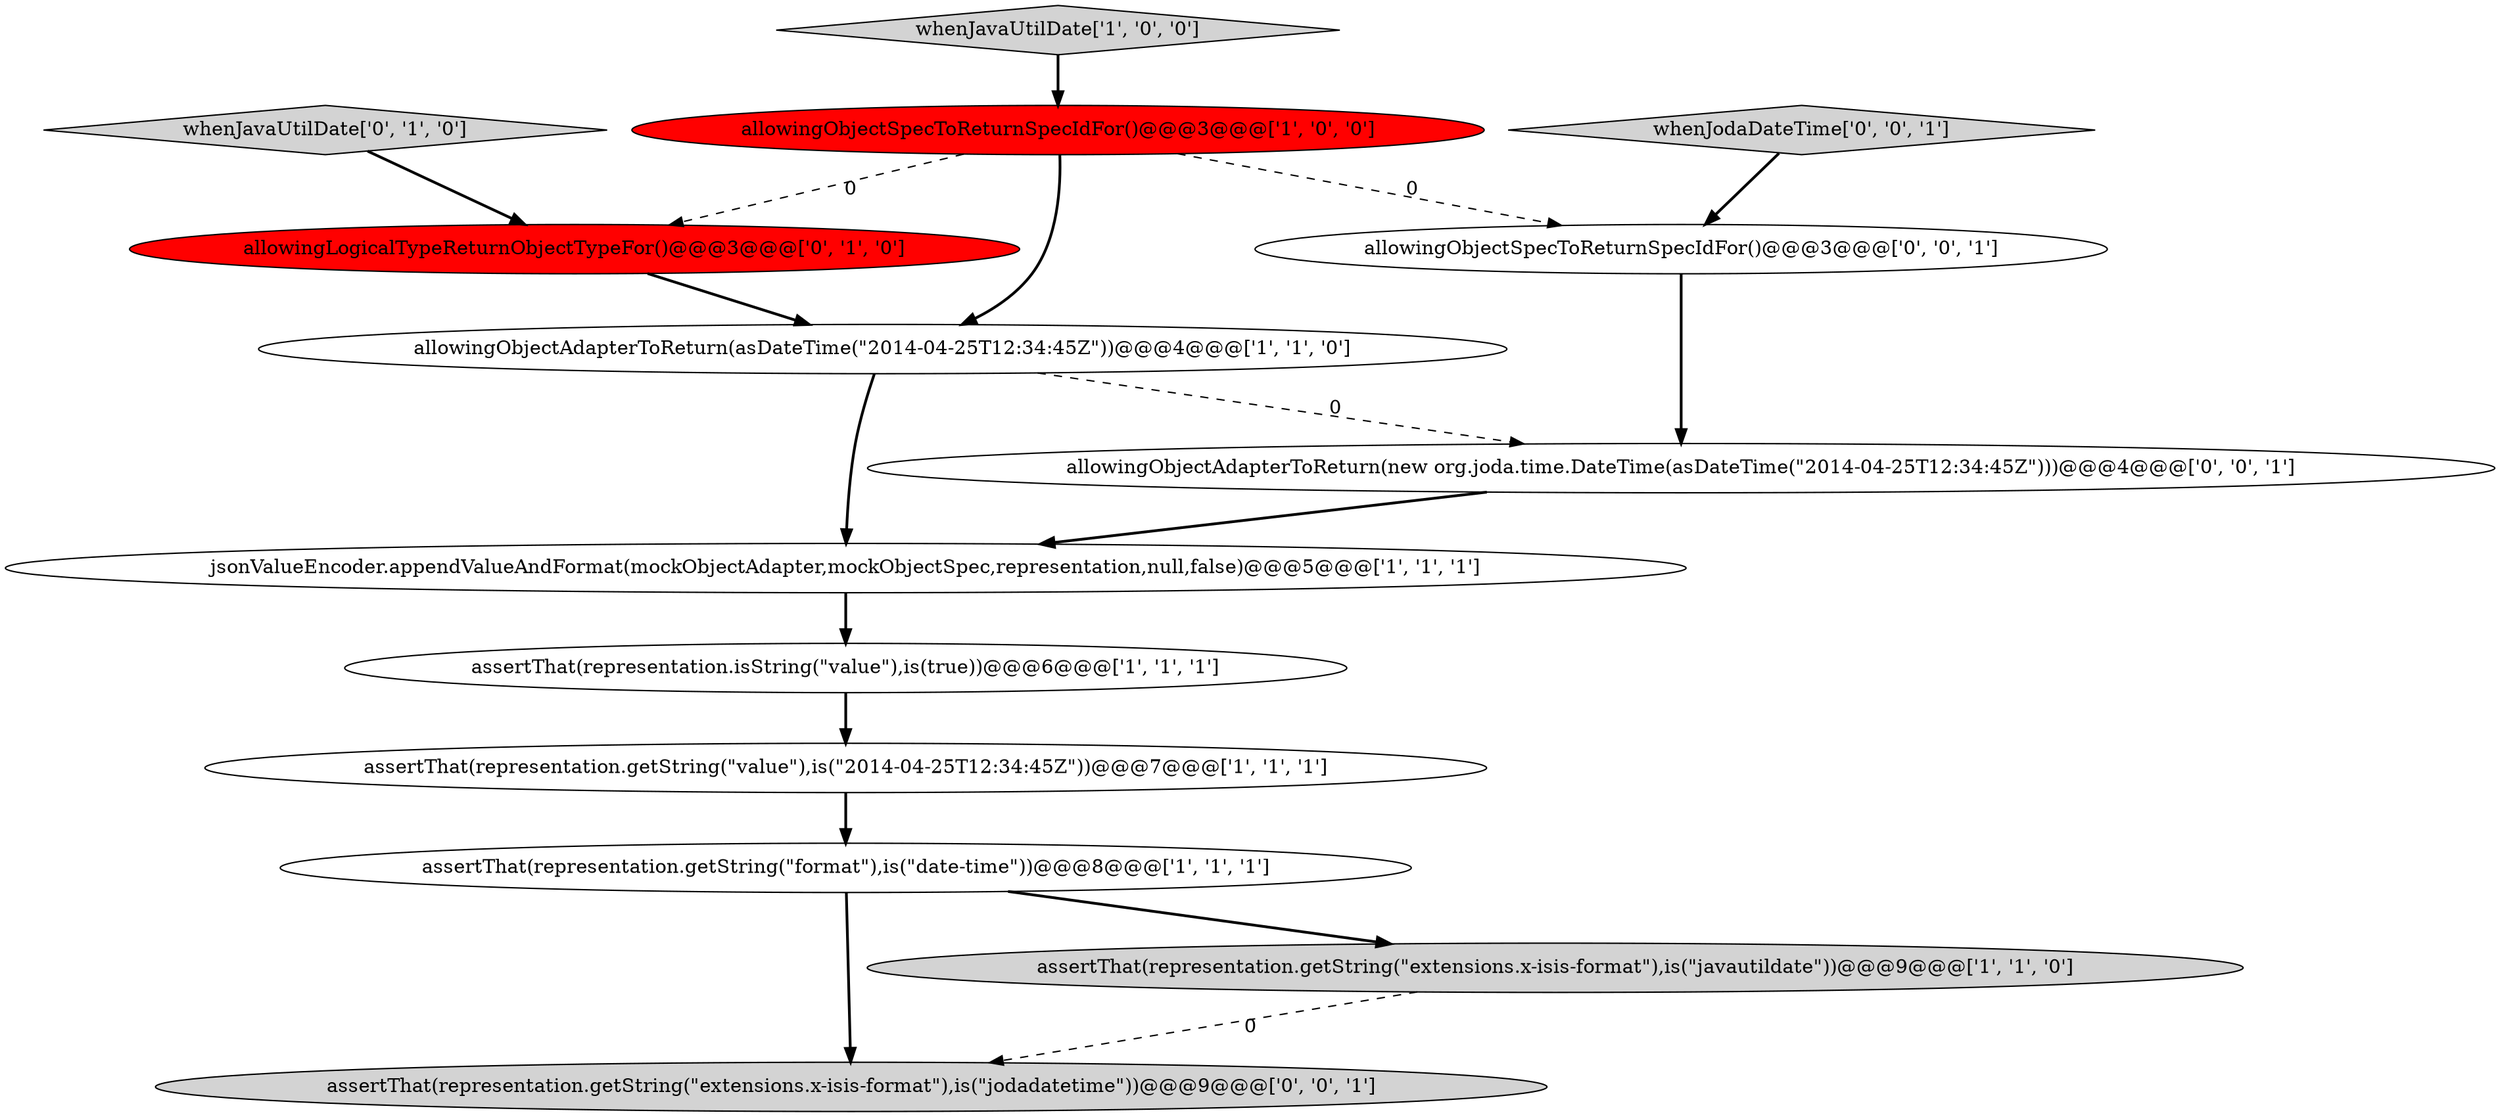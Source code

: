 digraph {
0 [style = filled, label = "whenJavaUtilDate['1', '0', '0']", fillcolor = lightgray, shape = diamond image = "AAA0AAABBB1BBB"];
2 [style = filled, label = "assertThat(representation.getString(\"format\"),is(\"date-time\"))@@@8@@@['1', '1', '1']", fillcolor = white, shape = ellipse image = "AAA0AAABBB1BBB"];
3 [style = filled, label = "jsonValueEncoder.appendValueAndFormat(mockObjectAdapter,mockObjectSpec,representation,null,false)@@@5@@@['1', '1', '1']", fillcolor = white, shape = ellipse image = "AAA0AAABBB1BBB"];
4 [style = filled, label = "assertThat(representation.getString(\"extensions.x-isis-format\"),is(\"javautildate\"))@@@9@@@['1', '1', '0']", fillcolor = lightgray, shape = ellipse image = "AAA0AAABBB1BBB"];
5 [style = filled, label = "allowingObjectAdapterToReturn(asDateTime(\"2014-04-25T12:34:45Z\"))@@@4@@@['1', '1', '0']", fillcolor = white, shape = ellipse image = "AAA0AAABBB1BBB"];
8 [style = filled, label = "allowingLogicalTypeReturnObjectTypeFor()@@@3@@@['0', '1', '0']", fillcolor = red, shape = ellipse image = "AAA1AAABBB2BBB"];
1 [style = filled, label = "allowingObjectSpecToReturnSpecIdFor()@@@3@@@['1', '0', '0']", fillcolor = red, shape = ellipse image = "AAA1AAABBB1BBB"];
12 [style = filled, label = "assertThat(representation.getString(\"extensions.x-isis-format\"),is(\"jodadatetime\"))@@@9@@@['0', '0', '1']", fillcolor = lightgray, shape = ellipse image = "AAA0AAABBB3BBB"];
10 [style = filled, label = "allowingObjectSpecToReturnSpecIdFor()@@@3@@@['0', '0', '1']", fillcolor = white, shape = ellipse image = "AAA0AAABBB3BBB"];
6 [style = filled, label = "assertThat(representation.getString(\"value\"),is(\"2014-04-25T12:34:45Z\"))@@@7@@@['1', '1', '1']", fillcolor = white, shape = ellipse image = "AAA0AAABBB1BBB"];
11 [style = filled, label = "whenJodaDateTime['0', '0', '1']", fillcolor = lightgray, shape = diamond image = "AAA0AAABBB3BBB"];
7 [style = filled, label = "assertThat(representation.isString(\"value\"),is(true))@@@6@@@['1', '1', '1']", fillcolor = white, shape = ellipse image = "AAA0AAABBB1BBB"];
9 [style = filled, label = "whenJavaUtilDate['0', '1', '0']", fillcolor = lightgray, shape = diamond image = "AAA0AAABBB2BBB"];
13 [style = filled, label = "allowingObjectAdapterToReturn(new org.joda.time.DateTime(asDateTime(\"2014-04-25T12:34:45Z\")))@@@4@@@['0', '0', '1']", fillcolor = white, shape = ellipse image = "AAA0AAABBB3BBB"];
1->5 [style = bold, label=""];
5->3 [style = bold, label=""];
5->13 [style = dashed, label="0"];
1->8 [style = dashed, label="0"];
1->10 [style = dashed, label="0"];
8->5 [style = bold, label=""];
10->13 [style = bold, label=""];
3->7 [style = bold, label=""];
9->8 [style = bold, label=""];
13->3 [style = bold, label=""];
2->4 [style = bold, label=""];
11->10 [style = bold, label=""];
0->1 [style = bold, label=""];
2->12 [style = bold, label=""];
7->6 [style = bold, label=""];
4->12 [style = dashed, label="0"];
6->2 [style = bold, label=""];
}
